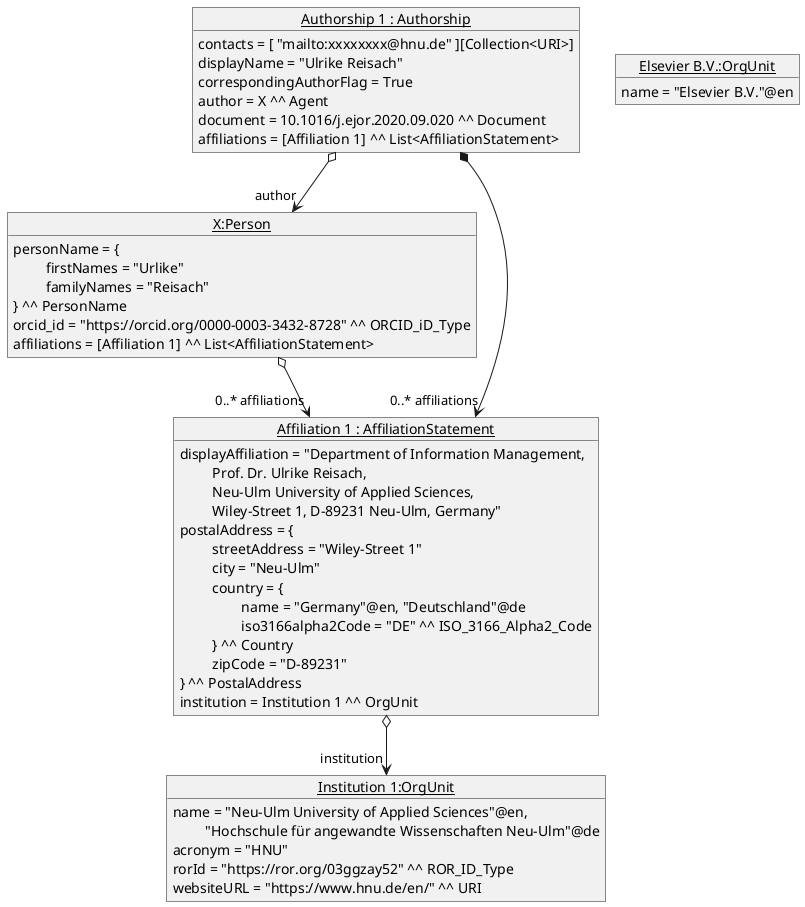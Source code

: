 @startuml
	!startsub person
	object "<u>X:Person</u>" as X {
           personName = {
           \t firstNames = "Urlike"
           \t familyNames = "Reisach"
           } ^^ PersonName
           orcid_id = "https://orcid.org/0000-0003-3432-8728" ^^ ORCID_iD_Type
           affiliations = [Affiliation 1] ^^ List<AffiliationStatement>
        }
    !endsub

    !startsub ins
    object "<u>Institution 1:OrgUnit</u>" as Ins1 {
    	    name = "Neu-Ulm University of Applied Sciences"@en,
    	    \t "Hochschule für angewandte Wissenschaften Neu-Ulm"@de
            acronym = "HNU"
            rorId = "https://ror.org/03ggzay52" ^^ ROR_ID_Type
            websiteURL = "https://www.hnu.de/en/" ^^ URI
    	}
    !endsub

    !startsub elsevier
    object "<u>Elsevier B.V.:OrgUnit</u>" as Elsevier {
            name = "Elsevier B.V."@en
        }
    !endsub

    !startsub affiliations
    object "<u>Affiliation 1 : AffiliationStatement</u>" as Aff1 {
            displayAffiliation = "Department of Information Management,
            \t Prof. Dr. Ulrike Reisach,
            \t Neu-Ulm University of Applied Sciences,
            \t Wiley-Street 1, D-89231 Neu-Ulm, Germany"
            postalAddress = {
            \t streetAddress = "Wiley-Street 1"
            \t city = "Neu-Ulm"
            \t country = {
            \t\t name = "Germany"@en, "Deutschland"@de
            \t\t iso3166alpha2Code = "DE" ^^ ISO_3166_Alpha2_Code
            \t } ^^ Country
            \t zipCode = "D-89231"
            } ^^ PostalAddress
            institution = Institution 1 ^^ OrgUnit
        }
    !endsub

    !startsub aut
    object "<u>Authorship 1 : Authorship</u>" as Aut1 {
            contacts = [ "mailto:xxxxxxxx@hnu.de" ][Collection<URI>]
            displayName = "Ulrike Reisach"
            correspondingAuthorFlag = True
            author = X ^^ Agent
            document = 10.1016/j.ejor.2020.09.020 ^^ Document
            affiliations = [Affiliation 1] ^^ List<AffiliationStatement>
        }
    !endsub

    !startsub autDoc
    Aut1 o--> "author" X
    Aut1 *--> "0..* affiliations" Aff1
    !endsub

    !startsub affiliations
    Aff1 o--> "institution" Ins1
    X o--> "0..* affiliations" Aff1
    !endsub


@enduml